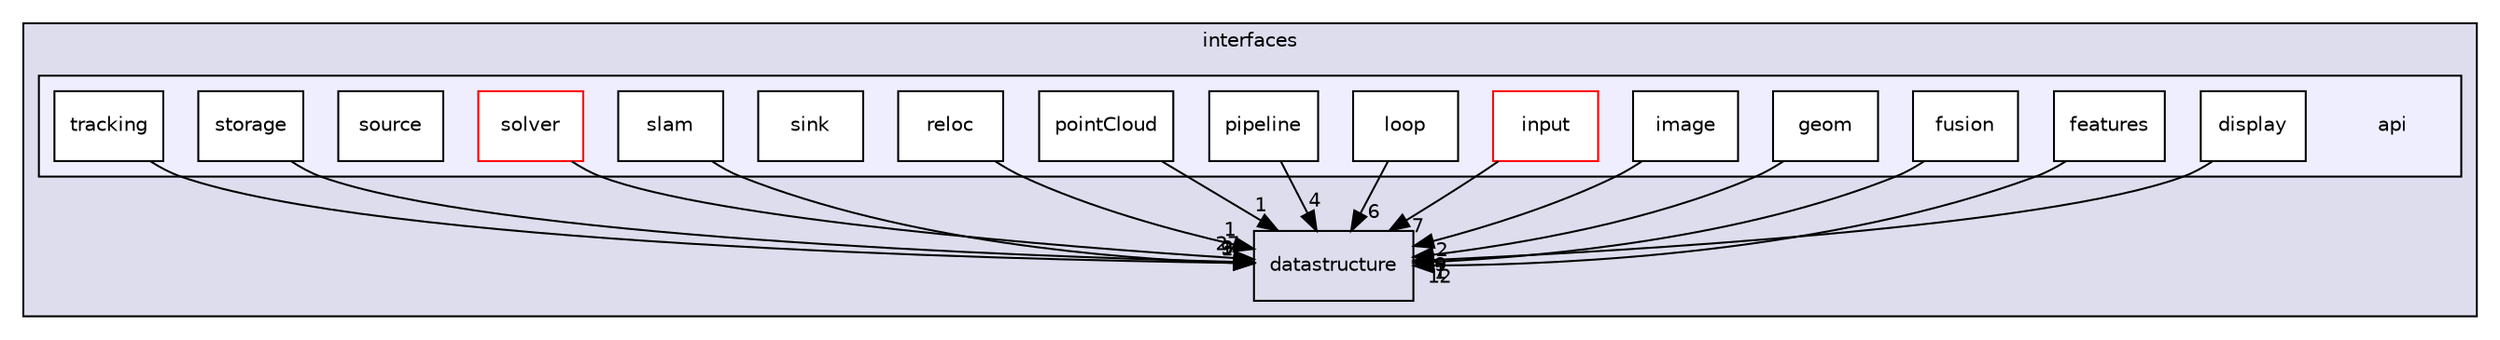 digraph "interfaces/api" {
  compound=true
  node [ fontsize="10", fontname="Helvetica"];
  edge [ labelfontsize="10", labelfontname="Helvetica"];
  subgraph clusterdir_ff6b5900125bb0123025c1cb24bdc726 {
    graph [ bgcolor="#ddddee", pencolor="black", label="interfaces" fontname="Helvetica", fontsize="10", URL="dir_ff6b5900125bb0123025c1cb24bdc726.html"]
  dir_3163639002ef67c6c12f1b2ccf7afca4 [shape=box label="datastructure" URL="dir_3163639002ef67c6c12f1b2ccf7afca4.html"];
  subgraph clusterdir_5ccb2e05c35c6d85a94d42568a113e58 {
    graph [ bgcolor="#eeeeff", pencolor="black", label="" URL="dir_5ccb2e05c35c6d85a94d42568a113e58.html"];
    dir_5ccb2e05c35c6d85a94d42568a113e58 [shape=plaintext label="api"];
  dir_c16b4b3f4fae69ab4210855fe3c52844 [shape=box label="display" fillcolor="white" style="filled" URL="dir_c16b4b3f4fae69ab4210855fe3c52844.html"];
  dir_7adde693d153bd3e549fa1eec6618082 [shape=box label="features" fillcolor="white" style="filled" URL="dir_7adde693d153bd3e549fa1eec6618082.html"];
  dir_147735400f60b2a1cc56b7ef1fd8c190 [shape=box label="fusion" fillcolor="white" style="filled" URL="dir_147735400f60b2a1cc56b7ef1fd8c190.html"];
  dir_408d06d485f241496717b84eed5687ad [shape=box label="geom" fillcolor="white" style="filled" URL="dir_408d06d485f241496717b84eed5687ad.html"];
  dir_d7ab704cfa178c3d68294b2a690ac246 [shape=box label="image" fillcolor="white" style="filled" URL="dir_d7ab704cfa178c3d68294b2a690ac246.html"];
  dir_ce220005e573b530971a540db913291c [shape=box label="input" fillcolor="white" style="filled" color="red" URL="dir_ce220005e573b530971a540db913291c.html"];
  dir_4c504c00ca2f9207a205791f3a1daeea [shape=box label="loop" fillcolor="white" style="filled" URL="dir_4c504c00ca2f9207a205791f3a1daeea.html"];
  dir_6b9eb4bee1fc36d14f4ab61aa59a5a82 [shape=box label="pipeline" fillcolor="white" style="filled" URL="dir_6b9eb4bee1fc36d14f4ab61aa59a5a82.html"];
  dir_561826487d3939c8c9cd02dc0e0c75ba [shape=box label="pointCloud" fillcolor="white" style="filled" URL="dir_561826487d3939c8c9cd02dc0e0c75ba.html"];
  dir_753228903ca63e4f4c206ad986dc2643 [shape=box label="reloc" fillcolor="white" style="filled" URL="dir_753228903ca63e4f4c206ad986dc2643.html"];
  dir_48206837bec877f77a620991b137dabd [shape=box label="sink" fillcolor="white" style="filled" URL="dir_48206837bec877f77a620991b137dabd.html"];
  dir_d9baf043464155715dad8ae57b7f8dc7 [shape=box label="slam" fillcolor="white" style="filled" URL="dir_d9baf043464155715dad8ae57b7f8dc7.html"];
  dir_dfc12365c7a5c1a5338f50289a7b0393 [shape=box label="solver" fillcolor="white" style="filled" color="red" URL="dir_dfc12365c7a5c1a5338f50289a7b0393.html"];
  dir_22ccacc217fa5d9d870c24c199f8a04f [shape=box label="source" fillcolor="white" style="filled" URL="dir_22ccacc217fa5d9d870c24c199f8a04f.html"];
  dir_3feef5f54a6a2af70813cef6ef51d7b2 [shape=box label="storage" fillcolor="white" style="filled" URL="dir_3feef5f54a6a2af70813cef6ef51d7b2.html"];
  dir_ee02049357fbd8209a597a572cd2a6b3 [shape=box label="tracking" fillcolor="white" style="filled" URL="dir_ee02049357fbd8209a597a572cd2a6b3.html"];
  }
  }
  dir_147735400f60b2a1cc56b7ef1fd8c190->dir_3163639002ef67c6c12f1b2ccf7afca4 [headlabel="1", labeldistance=1.5 headhref="dir_000005_000027.html"];
  dir_3feef5f54a6a2af70813cef6ef51d7b2->dir_3163639002ef67c6c12f1b2ccf7afca4 [headlabel="3", labeldistance=1.5 headhref="dir_000021_000027.html"];
  dir_408d06d485f241496717b84eed5687ad->dir_3163639002ef67c6c12f1b2ccf7afca4 [headlabel="9", labeldistance=1.5 headhref="dir_000006_000027.html"];
  dir_4c504c00ca2f9207a205791f3a1daeea->dir_3163639002ef67c6c12f1b2ccf7afca4 [headlabel="6", labeldistance=1.5 headhref="dir_000011_000027.html"];
  dir_561826487d3939c8c9cd02dc0e0c75ba->dir_3163639002ef67c6c12f1b2ccf7afca4 [headlabel="1", labeldistance=1.5 headhref="dir_000013_000027.html"];
  dir_6b9eb4bee1fc36d14f4ab61aa59a5a82->dir_3163639002ef67c6c12f1b2ccf7afca4 [headlabel="4", labeldistance=1.5 headhref="dir_000012_000027.html"];
  dir_753228903ca63e4f4c206ad986dc2643->dir_3163639002ef67c6c12f1b2ccf7afca4 [headlabel="1", labeldistance=1.5 headhref="dir_000014_000027.html"];
  dir_7adde693d153bd3e549fa1eec6618082->dir_3163639002ef67c6c12f1b2ccf7afca4 [headlabel="12", labeldistance=1.5 headhref="dir_000004_000027.html"];
  dir_c16b4b3f4fae69ab4210855fe3c52844->dir_3163639002ef67c6c12f1b2ccf7afca4 [headlabel="7", labeldistance=1.5 headhref="dir_000003_000027.html"];
  dir_ce220005e573b530971a540db913291c->dir_3163639002ef67c6c12f1b2ccf7afca4 [headlabel="7", labeldistance=1.5 headhref="dir_000008_000027.html"];
  dir_d7ab704cfa178c3d68294b2a690ac246->dir_3163639002ef67c6c12f1b2ccf7afca4 [headlabel="2", labeldistance=1.5 headhref="dir_000007_000027.html"];
  dir_d9baf043464155715dad8ae57b7f8dc7->dir_3163639002ef67c6c12f1b2ccf7afca4 [headlabel="9", labeldistance=1.5 headhref="dir_000016_000027.html"];
  dir_dfc12365c7a5c1a5338f50289a7b0393->dir_3163639002ef67c6c12f1b2ccf7afca4 [headlabel="27", labeldistance=1.5 headhref="dir_000017_000027.html"];
  dir_ee02049357fbd8209a597a572cd2a6b3->dir_3163639002ef67c6c12f1b2ccf7afca4 [headlabel="1", labeldistance=1.5 headhref="dir_000022_000027.html"];
}
